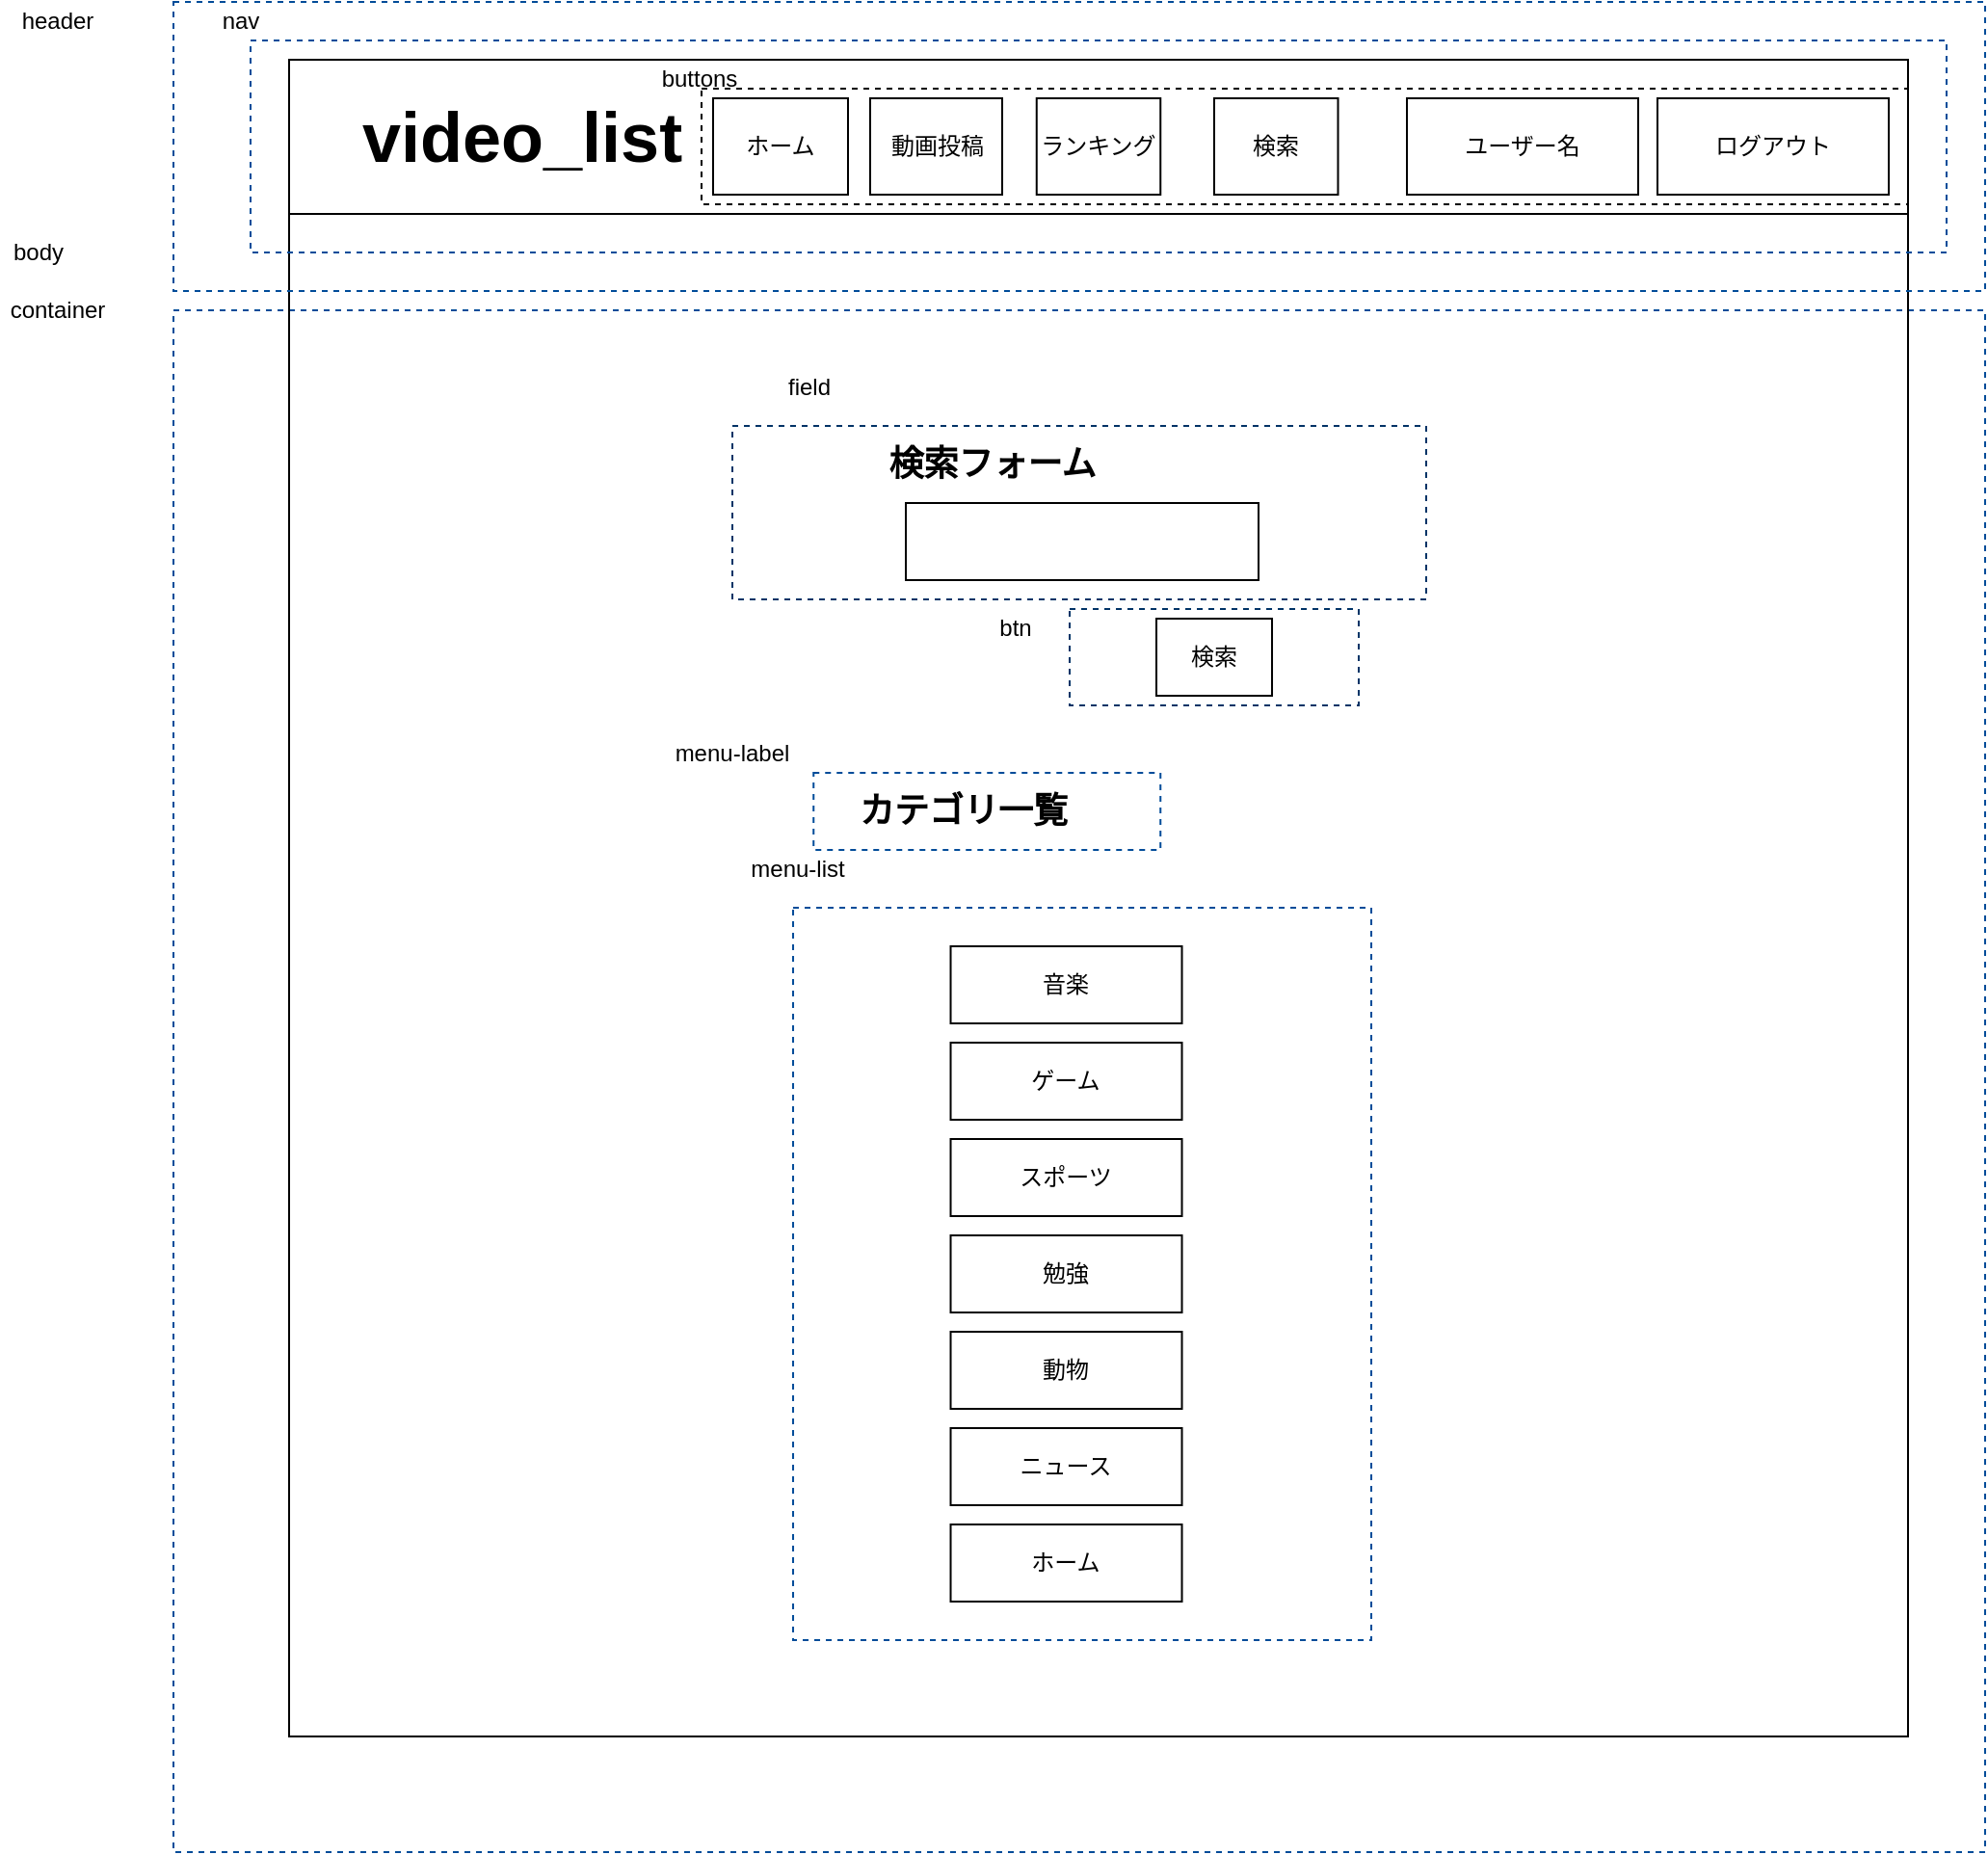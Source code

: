 <mxfile version="14.6.13" type="device"><diagram id="qV4Y1ibvRHWzE1QoIarS" name="ページ1"><mxGraphModel dx="1086" dy="1795" grid="1" gridSize="10" guides="1" tooltips="1" connect="1" arrows="1" fold="1" page="1" pageScale="1" pageWidth="827" pageHeight="1169" math="0" shadow="0"><root><mxCell id="0"/><mxCell id="1" parent="0"/><mxCell id="41ih9-w9jSs7INL_MtGD-37" value="" style="rounded=0;whiteSpace=wrap;html=1;dashed=1;strokeColor=#004C99;fillColor=none;" parent="1" vertex="1"><mxGeometry x="140" y="-950" width="940" height="800" as="geometry"/></mxCell><mxCell id="UcNmZPkEHvnRl0_18qgE-3" value="" style="rounded=0;whiteSpace=wrap;html=1;fillColor=none;" parent="1" vertex="1"><mxGeometry x="200" y="-1080" width="840" height="870" as="geometry"/></mxCell><mxCell id="GIQW085oCnzoddrZZd5P-1" value="" style="rounded=0;whiteSpace=wrap;html=1;dashed=1;strokeColor=#004C99;fillColor=none;" parent="1" vertex="1"><mxGeometry x="461.51" y="-640" width="300" height="380" as="geometry"/></mxCell><mxCell id="LjZ7Vc60jksHAPVFA6as-1" value="" style="rounded=0;whiteSpace=wrap;html=1;dashed=1;strokeColor=#003366;fillColor=none;" parent="1" vertex="1"><mxGeometry x="430" y="-890" width="360" height="90" as="geometry"/></mxCell><mxCell id="41ih9-w9jSs7INL_MtGD-24" value="" style="rounded=0;whiteSpace=wrap;html=1;fillColor=none;dashed=1;strokeColor=#004C99;" parent="1" vertex="1"><mxGeometry x="140" y="-1110" width="940" height="150" as="geometry"/></mxCell><mxCell id="41ih9-w9jSs7INL_MtGD-1" value="&lt;font style=&quot;font-size: 36px&quot;&gt;&lt;b&gt;　video_list&lt;/b&gt;&lt;/font&gt;" style="rounded=0;whiteSpace=wrap;html=1;align=left;" parent="1" vertex="1"><mxGeometry x="200" y="-1080" width="840" height="80" as="geometry"/></mxCell><mxCell id="41ih9-w9jSs7INL_MtGD-2" value="ユーザー名" style="rounded=0;whiteSpace=wrap;html=1;" parent="1" vertex="1"><mxGeometry x="780" y="-1060" width="120" height="50" as="geometry"/></mxCell><mxCell id="41ih9-w9jSs7INL_MtGD-3" value="ログアウト" style="rounded=0;whiteSpace=wrap;html=1;" parent="1" vertex="1"><mxGeometry x="910" y="-1060" width="120" height="50" as="geometry"/></mxCell><mxCell id="41ih9-w9jSs7INL_MtGD-16" value="" style="rounded=0;whiteSpace=wrap;html=1;" parent="1" vertex="1"><mxGeometry x="520.01" y="-850" width="183" height="40" as="geometry"/></mxCell><mxCell id="41ih9-w9jSs7INL_MtGD-17" value="&lt;font style=&quot;font-size: 18px&quot;&gt;&lt;b&gt;検索フォーム&lt;/b&gt;&lt;/font&gt;" style="text;html=1;strokeColor=none;fillColor=none;align=center;verticalAlign=middle;whiteSpace=wrap;rounded=0;" parent="1" vertex="1"><mxGeometry x="500" y="-880" width="130" height="20" as="geometry"/></mxCell><mxCell id="41ih9-w9jSs7INL_MtGD-19" value="検索" style="rounded=0;whiteSpace=wrap;html=1;" parent="1" vertex="1"><mxGeometry x="650.01" y="-790" width="60" height="40" as="geometry"/></mxCell><mxCell id="41ih9-w9jSs7INL_MtGD-33" value="header" style="text;html=1;strokeColor=none;fillColor=none;align=center;verticalAlign=middle;whiteSpace=wrap;rounded=0;dashed=1;" parent="1" vertex="1"><mxGeometry x="60" y="-1110" width="40" height="20" as="geometry"/></mxCell><mxCell id="41ih9-w9jSs7INL_MtGD-38" value="body" style="text;html=1;strokeColor=none;fillColor=none;align=center;verticalAlign=middle;whiteSpace=wrap;rounded=0;dashed=1;" parent="1" vertex="1"><mxGeometry x="50" y="-990" width="40" height="20" as="geometry"/></mxCell><mxCell id="1c0NNwxKIvy2WAwoOnhW-1" value="ホーム" style="rounded=0;whiteSpace=wrap;html=1;" parent="1" vertex="1"><mxGeometry x="420" y="-1060" width="70" height="50" as="geometry"/></mxCell><mxCell id="1c0NNwxKIvy2WAwoOnhW-2" value="動画投稿" style="rounded=0;whiteSpace=wrap;html=1;" parent="1" vertex="1"><mxGeometry x="501.5" y="-1060" width="68.5" height="50" as="geometry"/></mxCell><mxCell id="1c0NNwxKIvy2WAwoOnhW-5" value="ランキング" style="rounded=0;whiteSpace=wrap;html=1;" parent="1" vertex="1"><mxGeometry x="587.88" y="-1060" width="64.25" height="50" as="geometry"/></mxCell><mxCell id="1c0NNwxKIvy2WAwoOnhW-13" value="&lt;b&gt;&lt;font style=&quot;font-size: 18px&quot;&gt;カテゴリ一覧&lt;/font&gt;&lt;/b&gt;" style="text;html=1;strokeColor=none;fillColor=none;align=center;verticalAlign=middle;whiteSpace=wrap;rounded=0;" parent="1" vertex="1"><mxGeometry x="480" y="-700" width="140.01" height="20" as="geometry"/></mxCell><mxCell id="JnhSFOKj9GDTMDjTWT9U-1" value="検索" style="rounded=0;whiteSpace=wrap;html=1;" parent="1" vertex="1"><mxGeometry x="680" y="-1060" width="64.25" height="50" as="geometry"/></mxCell><mxCell id="JnhSFOKj9GDTMDjTWT9U-2" value="" style="rounded=0;whiteSpace=wrap;html=1;fillColor=none;dashed=1;strokeColor=#004C99;" parent="1" vertex="1"><mxGeometry x="180" y="-1090" width="880" height="110" as="geometry"/></mxCell><mxCell id="JnhSFOKj9GDTMDjTWT9U-5" value="nav" style="text;html=1;strokeColor=none;fillColor=none;align=center;verticalAlign=middle;whiteSpace=wrap;rounded=0;dashed=1;" parent="1" vertex="1"><mxGeometry x="90" y="-1110" width="170" height="20" as="geometry"/></mxCell><mxCell id="JnhSFOKj9GDTMDjTWT9U-6" value="" style="rounded=0;whiteSpace=wrap;html=1;dashed=1;strokeColor=#000000;fillColor=none;" parent="1" vertex="1"><mxGeometry x="414" y="-1065" width="626" height="60" as="geometry"/></mxCell><mxCell id="JnhSFOKj9GDTMDjTWT9U-8" value="buttons" style="text;html=1;strokeColor=none;fillColor=none;align=center;verticalAlign=middle;whiteSpace=wrap;rounded=0;dashed=1;" parent="1" vertex="1"><mxGeometry x="393" y="-1080" width="40" height="20" as="geometry"/></mxCell><mxCell id="JnhSFOKj9GDTMDjTWT9U-9" value="container" style="text;html=1;strokeColor=none;fillColor=none;align=center;verticalAlign=middle;whiteSpace=wrap;rounded=0;dashed=1;" parent="1" vertex="1"><mxGeometry x="60" y="-960" width="40" height="20" as="geometry"/></mxCell><mxCell id="LjZ7Vc60jksHAPVFA6as-2" value="" style="rounded=0;whiteSpace=wrap;html=1;dashed=1;strokeColor=#003366;fillColor=none;" parent="1" vertex="1"><mxGeometry x="605.01" y="-795" width="150" height="50" as="geometry"/></mxCell><mxCell id="LjZ7Vc60jksHAPVFA6as-3" value="field" style="text;html=1;strokeColor=none;fillColor=none;align=center;verticalAlign=middle;whiteSpace=wrap;rounded=0;dashed=1;" parent="1" vertex="1"><mxGeometry x="450" y="-920" width="40" height="20" as="geometry"/></mxCell><mxCell id="LjZ7Vc60jksHAPVFA6as-4" value="btn" style="text;html=1;strokeColor=none;fillColor=none;align=center;verticalAlign=middle;whiteSpace=wrap;rounded=0;dashed=1;" parent="1" vertex="1"><mxGeometry x="557.26" y="-795" width="40" height="20" as="geometry"/></mxCell><mxCell id="GIQW085oCnzoddrZZd5P-3" value="menu-list" style="text;html=1;strokeColor=none;fillColor=none;align=center;verticalAlign=middle;whiteSpace=wrap;rounded=0;" parent="1" vertex="1"><mxGeometry x="414" y="-670" width="100" height="20" as="geometry"/></mxCell><mxCell id="GIQW085oCnzoddrZZd5P-4" value="" style="rounded=0;whiteSpace=wrap;html=1;dashed=1;strokeColor=#004C99;fillColor=none;" parent="1" vertex="1"><mxGeometry x="472.13" y="-710" width="180" height="40" as="geometry"/></mxCell><mxCell id="GIQW085oCnzoddrZZd5P-5" value="menu-label" style="text;html=1;strokeColor=none;fillColor=none;align=center;verticalAlign=middle;whiteSpace=wrap;rounded=0;" parent="1" vertex="1"><mxGeometry x="380" y="-730" width="100" height="20" as="geometry"/></mxCell><mxCell id="Ty2lNXkUz96mNgjaPPeN-1" value="音楽" style="rounded=0;whiteSpace=wrap;html=1;" vertex="1" parent="1"><mxGeometry x="543.26" y="-620" width="120" height="40" as="geometry"/></mxCell><mxCell id="Ty2lNXkUz96mNgjaPPeN-2" value="ホーム" style="rounded=0;whiteSpace=wrap;html=1;" vertex="1" parent="1"><mxGeometry x="543.26" y="-320" width="120" height="40" as="geometry"/></mxCell><mxCell id="Ty2lNXkUz96mNgjaPPeN-3" value="動物" style="rounded=0;whiteSpace=wrap;html=1;" vertex="1" parent="1"><mxGeometry x="543.26" y="-420" width="120" height="40" as="geometry"/></mxCell><mxCell id="Ty2lNXkUz96mNgjaPPeN-4" value="ゲーム" style="rounded=0;whiteSpace=wrap;html=1;" vertex="1" parent="1"><mxGeometry x="543.26" y="-570" width="120" height="40" as="geometry"/></mxCell><mxCell id="Ty2lNXkUz96mNgjaPPeN-5" value="スポーツ" style="rounded=0;whiteSpace=wrap;html=1;" vertex="1" parent="1"><mxGeometry x="543.26" y="-520" width="120" height="40" as="geometry"/></mxCell><mxCell id="Ty2lNXkUz96mNgjaPPeN-6" value="勉強" style="rounded=0;whiteSpace=wrap;html=1;" vertex="1" parent="1"><mxGeometry x="543.26" y="-470" width="120" height="40" as="geometry"/></mxCell><mxCell id="Ty2lNXkUz96mNgjaPPeN-8" value="ニュース" style="rounded=0;whiteSpace=wrap;html=1;" vertex="1" parent="1"><mxGeometry x="543.26" y="-370" width="120" height="40" as="geometry"/></mxCell></root></mxGraphModel></diagram></mxfile>